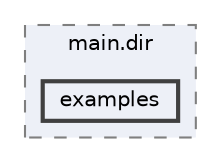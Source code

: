 digraph "build/CMakeFiles/main.dir/examples"
{
 // LATEX_PDF_SIZE
  bgcolor="transparent";
  edge [fontname=Helvetica,fontsize=10,labelfontname=Helvetica,labelfontsize=10];
  node [fontname=Helvetica,fontsize=10,shape=box,height=0.2,width=0.4];
  compound=true
  subgraph clusterdir_58f03a61d600c30e61c7a79d21688456 {
    graph [ bgcolor="#edf0f7", pencolor="grey50", label="main.dir", fontname=Helvetica,fontsize=10 style="filled,dashed", URL="dir_58f03a61d600c30e61c7a79d21688456.html",tooltip=""]
  dir_050c5fe36aab20723087377e885a25bd [label="examples", fillcolor="#edf0f7", color="grey25", style="filled,bold", URL="dir_050c5fe36aab20723087377e885a25bd.html",tooltip=""];
  }
}
